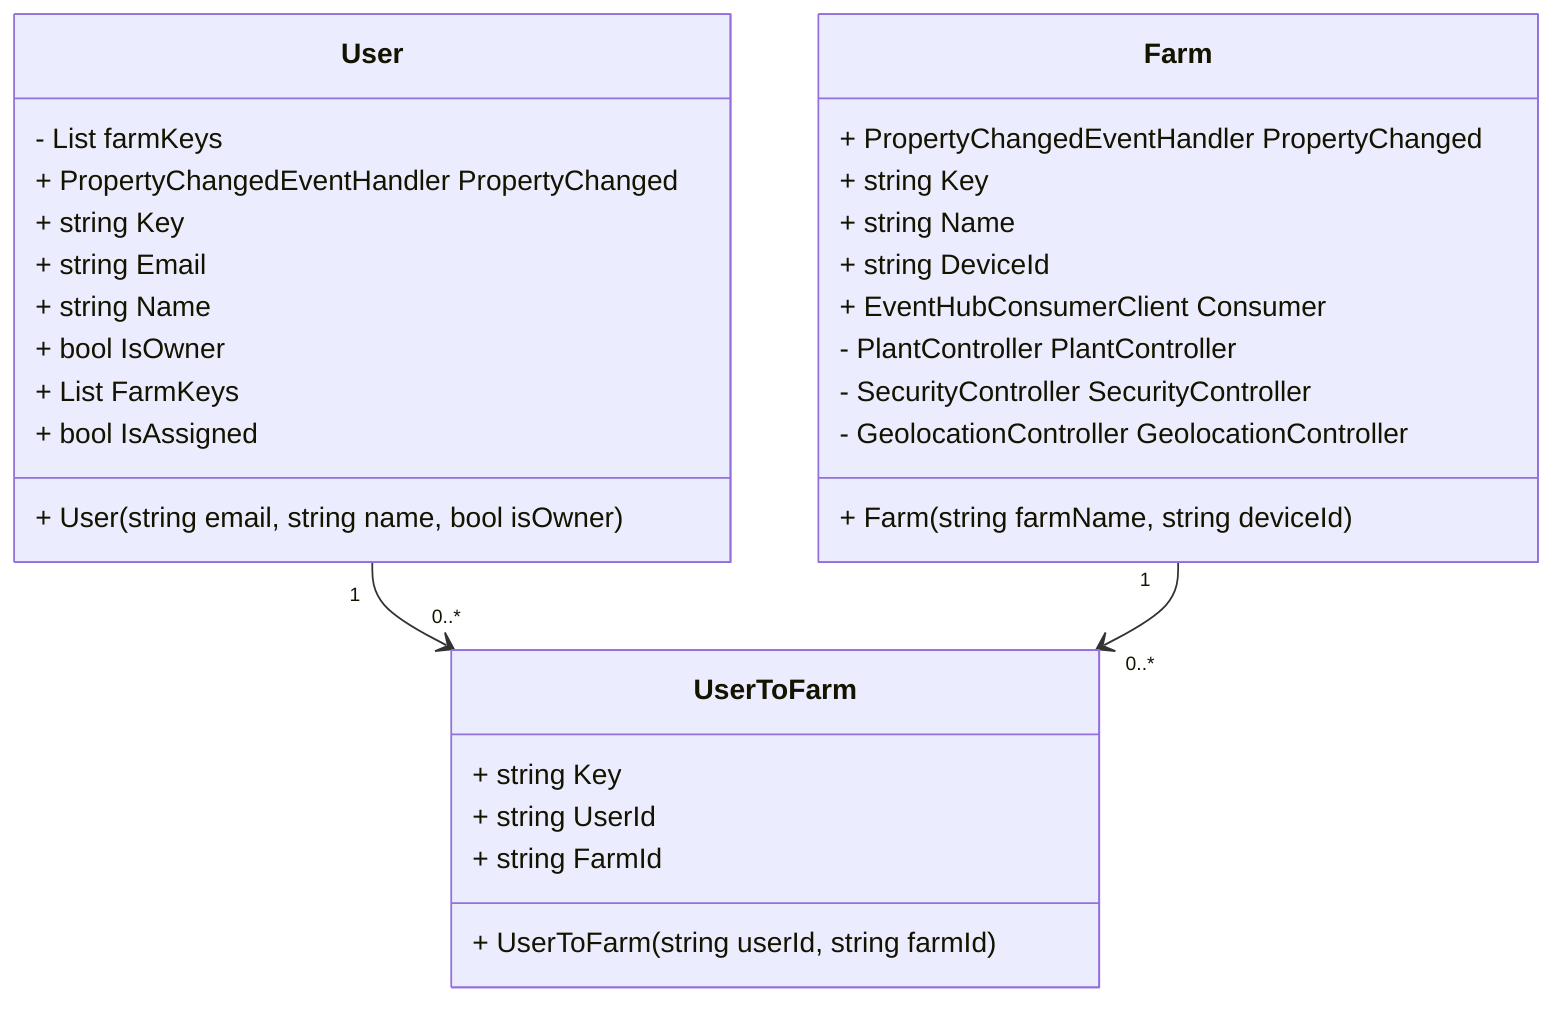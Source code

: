 classDiagram
    class User {
        - List<string> farmKeys
        + PropertyChangedEventHandler PropertyChanged
        + string Key
        + string Email
        + string Name
        + bool IsOwner
        + List<string> FarmKeys
        + bool IsAssigned
        + User(string email, string name, bool isOwner)
    }

    class Farm {
        + PropertyChangedEventHandler PropertyChanged
        + string Key
        + string Name
        + string DeviceId
        + EventHubConsumerClient Consumer
        - PlantController PlantController
        - SecurityController SecurityController
        - GeolocationController GeolocationController
        + Farm(string farmName, string deviceId)
    }

    class UserToFarm {
        + string Key
        + string UserId
        + string FarmId
        + UserToFarm(string userId, string farmId)
    }

    User "1" --> "0..*" UserToFarm
    Farm "1" --> "0..*" UserToFarm